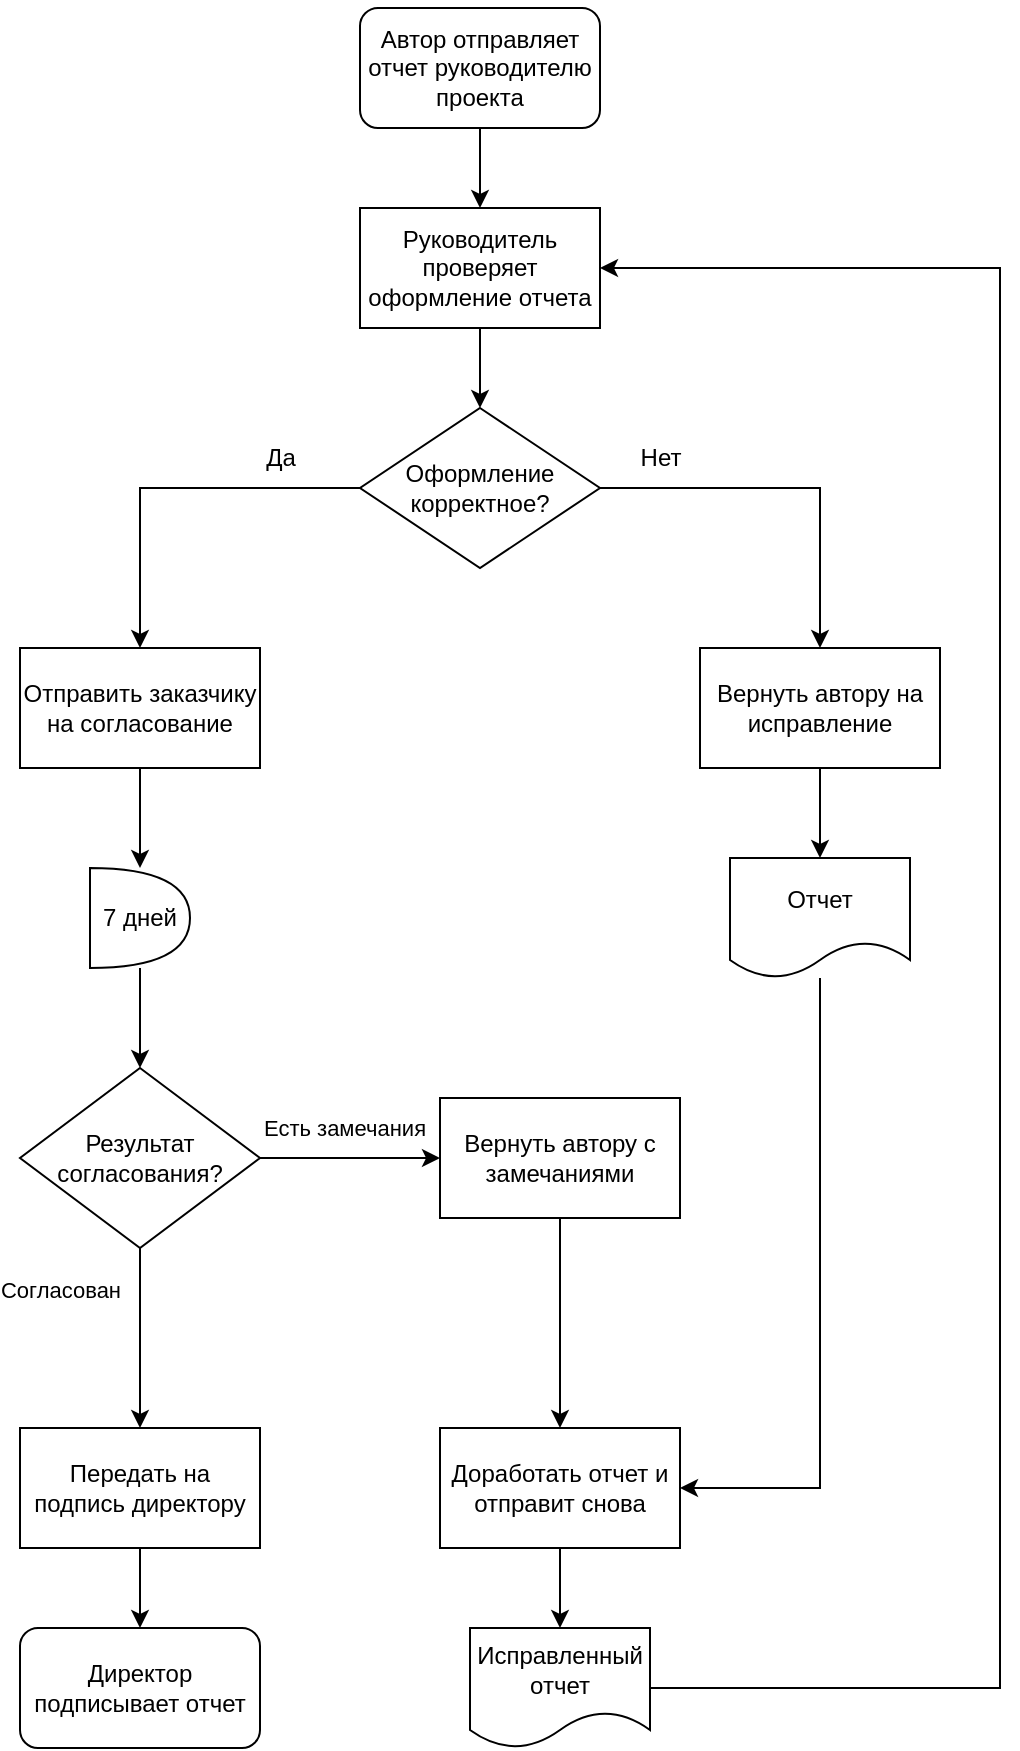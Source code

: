 <mxfile version="24.7.17">
  <diagram name="Page-1" id="kgu_dXJTSG6YDv4GpAK2">
    <mxGraphModel dx="2469" dy="1206" grid="1" gridSize="10" guides="1" tooltips="1" connect="1" arrows="1" fold="1" page="1" pageScale="1" pageWidth="850" pageHeight="1100" math="0" shadow="0">
      <root>
        <mxCell id="0" />
        <mxCell id="1" parent="0" />
        <mxCell id="o0erdrnoa5mFoMJrhzgR-3" value="" style="edgeStyle=orthogonalEdgeStyle;rounded=0;orthogonalLoop=1;jettySize=auto;html=1;" edge="1" parent="1" source="o0erdrnoa5mFoMJrhzgR-1" target="o0erdrnoa5mFoMJrhzgR-2">
          <mxGeometry relative="1" as="geometry" />
        </mxCell>
        <mxCell id="o0erdrnoa5mFoMJrhzgR-1" value="&lt;p data-pm-slice=&quot;1 1 [&amp;quot;ordered_list&amp;quot;,{&amp;quot;spread&amp;quot;:true,&amp;quot;startingNumber&amp;quot;:1,&amp;quot;start&amp;quot;:2382,&amp;quot;end&amp;quot;:3478},&amp;quot;regular_list_item&amp;quot;,{&amp;quot;start&amp;quot;:2382,&amp;quot;end&amp;quot;:2453},&amp;quot;list&amp;quot;,{&amp;quot;spread&amp;quot;:false,&amp;quot;start&amp;quot;:2399,&amp;quot;end&amp;quot;:2453},&amp;quot;regular_list_item&amp;quot;,{&amp;quot;start&amp;quot;:2399,&amp;quot;end&amp;quot;:2453}]&quot;&gt;Автор отправляет отчет руководителю проекта&lt;/p&gt;" style="rounded=1;whiteSpace=wrap;html=1;" vertex="1" parent="1">
          <mxGeometry x="360" y="40" width="120" height="60" as="geometry" />
        </mxCell>
        <mxCell id="o0erdrnoa5mFoMJrhzgR-5" value="" style="edgeStyle=orthogonalEdgeStyle;rounded=0;orthogonalLoop=1;jettySize=auto;html=1;" edge="1" parent="1" source="o0erdrnoa5mFoMJrhzgR-2" target="o0erdrnoa5mFoMJrhzgR-4">
          <mxGeometry relative="1" as="geometry" />
        </mxCell>
        <mxCell id="o0erdrnoa5mFoMJrhzgR-2" value="&lt;p data-pm-slice=&quot;1 1 [&amp;quot;ordered_list&amp;quot;,{&amp;quot;spread&amp;quot;:true,&amp;quot;startingNumber&amp;quot;:1,&amp;quot;start&amp;quot;:2382,&amp;quot;end&amp;quot;:3478},&amp;quot;regular_list_item&amp;quot;,{&amp;quot;start&amp;quot;:2455,&amp;quot;end&amp;quot;:2716},&amp;quot;list&amp;quot;,{&amp;quot;spread&amp;quot;:false,&amp;quot;start&amp;quot;:2485,&amp;quot;end&amp;quot;:2716},&amp;quot;regular_list_item&amp;quot;,{&amp;quot;start&amp;quot;:2485,&amp;quot;end&amp;quot;:2545}]&quot;&gt;Руководитель проверяет оформление отчета&lt;/p&gt;" style="rounded=0;whiteSpace=wrap;html=1;" vertex="1" parent="1">
          <mxGeometry x="360" y="140" width="120" height="60" as="geometry" />
        </mxCell>
        <mxCell id="o0erdrnoa5mFoMJrhzgR-7" style="edgeStyle=orthogonalEdgeStyle;rounded=0;orthogonalLoop=1;jettySize=auto;html=1;entryX=0.5;entryY=0;entryDx=0;entryDy=0;" edge="1" parent="1" source="o0erdrnoa5mFoMJrhzgR-4" target="o0erdrnoa5mFoMJrhzgR-6">
          <mxGeometry relative="1" as="geometry" />
        </mxCell>
        <mxCell id="o0erdrnoa5mFoMJrhzgR-10" value="" style="edgeStyle=orthogonalEdgeStyle;rounded=0;orthogonalLoop=1;jettySize=auto;html=1;" edge="1" parent="1" source="o0erdrnoa5mFoMJrhzgR-4" target="o0erdrnoa5mFoMJrhzgR-9">
          <mxGeometry relative="1" as="geometry" />
        </mxCell>
        <mxCell id="o0erdrnoa5mFoMJrhzgR-4" value="&lt;p data-pm-slice=&quot;1 1 [&amp;quot;ordered_list&amp;quot;,{&amp;quot;spread&amp;quot;:true,&amp;quot;startingNumber&amp;quot;:1,&amp;quot;start&amp;quot;:2382,&amp;quot;end&amp;quot;:3478},&amp;quot;regular_list_item&amp;quot;,{&amp;quot;start&amp;quot;:2455,&amp;quot;end&amp;quot;:2716},&amp;quot;list&amp;quot;,{&amp;quot;spread&amp;quot;:false,&amp;quot;start&amp;quot;:2485,&amp;quot;end&amp;quot;:2716},&amp;quot;regular_list_item&amp;quot;,{&amp;quot;start&amp;quot;:2549,&amp;quot;end&amp;quot;:2716}]&quot;&gt;Оформление корректное?&lt;/p&gt;" style="rhombus;whiteSpace=wrap;html=1;" vertex="1" parent="1">
          <mxGeometry x="360" y="240" width="120" height="80" as="geometry" />
        </mxCell>
        <mxCell id="o0erdrnoa5mFoMJrhzgR-13" value="" style="edgeStyle=orthogonalEdgeStyle;rounded=0;orthogonalLoop=1;jettySize=auto;html=1;" edge="1" parent="1" source="o0erdrnoa5mFoMJrhzgR-6" target="o0erdrnoa5mFoMJrhzgR-12">
          <mxGeometry relative="1" as="geometry" />
        </mxCell>
        <mxCell id="o0erdrnoa5mFoMJrhzgR-6" value="Отправить заказчику на согласование" style="rounded=0;whiteSpace=wrap;html=1;" vertex="1" parent="1">
          <mxGeometry x="190" y="360" width="120" height="60" as="geometry" />
        </mxCell>
        <mxCell id="o0erdrnoa5mFoMJrhzgR-8" value="Да" style="text;html=1;align=center;verticalAlign=middle;resizable=0;points=[];autosize=1;strokeColor=none;fillColor=none;" vertex="1" parent="1">
          <mxGeometry x="300" y="250" width="40" height="30" as="geometry" />
        </mxCell>
        <mxCell id="o0erdrnoa5mFoMJrhzgR-25" value="" style="edgeStyle=orthogonalEdgeStyle;rounded=0;orthogonalLoop=1;jettySize=auto;html=1;" edge="1" parent="1" source="o0erdrnoa5mFoMJrhzgR-9" target="o0erdrnoa5mFoMJrhzgR-24">
          <mxGeometry relative="1" as="geometry" />
        </mxCell>
        <mxCell id="o0erdrnoa5mFoMJrhzgR-9" value="Вернуть автору на исправление" style="whiteSpace=wrap;html=1;" vertex="1" parent="1">
          <mxGeometry x="530" y="360" width="120" height="60" as="geometry" />
        </mxCell>
        <mxCell id="o0erdrnoa5mFoMJrhzgR-11" value="Нет" style="text;html=1;align=center;verticalAlign=middle;resizable=0;points=[];autosize=1;strokeColor=none;fillColor=none;" vertex="1" parent="1">
          <mxGeometry x="490" y="250" width="40" height="30" as="geometry" />
        </mxCell>
        <mxCell id="o0erdrnoa5mFoMJrhzgR-15" value="" style="edgeStyle=orthogonalEdgeStyle;rounded=0;orthogonalLoop=1;jettySize=auto;html=1;" edge="1" parent="1" source="o0erdrnoa5mFoMJrhzgR-12" target="o0erdrnoa5mFoMJrhzgR-14">
          <mxGeometry relative="1" as="geometry" />
        </mxCell>
        <mxCell id="o0erdrnoa5mFoMJrhzgR-12" value="7 дней" style="shape=or;whiteSpace=wrap;html=1;" vertex="1" parent="1">
          <mxGeometry x="225" y="470" width="50" height="50" as="geometry" />
        </mxCell>
        <mxCell id="o0erdrnoa5mFoMJrhzgR-17" value="" style="edgeStyle=orthogonalEdgeStyle;rounded=0;orthogonalLoop=1;jettySize=auto;html=1;" edge="1" parent="1" source="o0erdrnoa5mFoMJrhzgR-14" target="o0erdrnoa5mFoMJrhzgR-16">
          <mxGeometry relative="1" as="geometry" />
        </mxCell>
        <mxCell id="o0erdrnoa5mFoMJrhzgR-18" value="Есть замечания" style="edgeLabel;html=1;align=center;verticalAlign=middle;resizable=0;points=[];" vertex="1" connectable="0" parent="o0erdrnoa5mFoMJrhzgR-17">
          <mxGeometry x="-0.138" y="3" relative="1" as="geometry">
            <mxPoint x="3" y="-12" as="offset" />
          </mxGeometry>
        </mxCell>
        <mxCell id="o0erdrnoa5mFoMJrhzgR-20" value="" style="edgeStyle=orthogonalEdgeStyle;rounded=0;orthogonalLoop=1;jettySize=auto;html=1;" edge="1" parent="1" source="o0erdrnoa5mFoMJrhzgR-14" target="o0erdrnoa5mFoMJrhzgR-19">
          <mxGeometry relative="1" as="geometry" />
        </mxCell>
        <mxCell id="o0erdrnoa5mFoMJrhzgR-21" value="Согласован" style="edgeLabel;html=1;align=center;verticalAlign=middle;resizable=0;points=[];" vertex="1" connectable="0" parent="o0erdrnoa5mFoMJrhzgR-20">
          <mxGeometry x="-0.393" y="1" relative="1" as="geometry">
            <mxPoint x="-41" y="-7" as="offset" />
          </mxGeometry>
        </mxCell>
        <mxCell id="o0erdrnoa5mFoMJrhzgR-14" value="Результат согласования?" style="rhombus;whiteSpace=wrap;html=1;" vertex="1" parent="1">
          <mxGeometry x="190" y="570" width="120" height="90" as="geometry" />
        </mxCell>
        <mxCell id="o0erdrnoa5mFoMJrhzgR-27" value="" style="edgeStyle=orthogonalEdgeStyle;rounded=0;orthogonalLoop=1;jettySize=auto;html=1;" edge="1" parent="1" source="o0erdrnoa5mFoMJrhzgR-16" target="o0erdrnoa5mFoMJrhzgR-26">
          <mxGeometry relative="1" as="geometry" />
        </mxCell>
        <mxCell id="o0erdrnoa5mFoMJrhzgR-16" value="Вернуть автору с замечаниями" style="whiteSpace=wrap;html=1;" vertex="1" parent="1">
          <mxGeometry x="400" y="585" width="120" height="60" as="geometry" />
        </mxCell>
        <mxCell id="o0erdrnoa5mFoMJrhzgR-23" value="" style="edgeStyle=orthogonalEdgeStyle;rounded=0;orthogonalLoop=1;jettySize=auto;html=1;" edge="1" parent="1" source="o0erdrnoa5mFoMJrhzgR-19" target="o0erdrnoa5mFoMJrhzgR-22">
          <mxGeometry relative="1" as="geometry" />
        </mxCell>
        <mxCell id="o0erdrnoa5mFoMJrhzgR-19" value="Передать на подпись директору" style="whiteSpace=wrap;html=1;" vertex="1" parent="1">
          <mxGeometry x="190" y="750" width="120" height="60" as="geometry" />
        </mxCell>
        <mxCell id="o0erdrnoa5mFoMJrhzgR-22" value="Директор подписывает отчет" style="rounded=1;whiteSpace=wrap;html=1;" vertex="1" parent="1">
          <mxGeometry x="190" y="850" width="120" height="60" as="geometry" />
        </mxCell>
        <mxCell id="o0erdrnoa5mFoMJrhzgR-28" style="edgeStyle=orthogonalEdgeStyle;rounded=0;orthogonalLoop=1;jettySize=auto;html=1;entryX=1;entryY=0.5;entryDx=0;entryDy=0;" edge="1" parent="1" source="o0erdrnoa5mFoMJrhzgR-24" target="o0erdrnoa5mFoMJrhzgR-26">
          <mxGeometry relative="1" as="geometry">
            <Array as="points">
              <mxPoint x="590" y="780" />
            </Array>
          </mxGeometry>
        </mxCell>
        <mxCell id="o0erdrnoa5mFoMJrhzgR-24" value="Отчет" style="shape=document;whiteSpace=wrap;html=1;boundedLbl=1;" vertex="1" parent="1">
          <mxGeometry x="545" y="465" width="90" height="60" as="geometry" />
        </mxCell>
        <mxCell id="o0erdrnoa5mFoMJrhzgR-30" value="" style="edgeStyle=orthogonalEdgeStyle;rounded=0;orthogonalLoop=1;jettySize=auto;html=1;" edge="1" parent="1" source="o0erdrnoa5mFoMJrhzgR-26" target="o0erdrnoa5mFoMJrhzgR-29">
          <mxGeometry relative="1" as="geometry" />
        </mxCell>
        <mxCell id="o0erdrnoa5mFoMJrhzgR-26" value="Доработать отчет и отправит снова" style="whiteSpace=wrap;html=1;" vertex="1" parent="1">
          <mxGeometry x="400" y="750" width="120" height="60" as="geometry" />
        </mxCell>
        <mxCell id="o0erdrnoa5mFoMJrhzgR-31" style="edgeStyle=orthogonalEdgeStyle;rounded=0;orthogonalLoop=1;jettySize=auto;html=1;entryX=1;entryY=0.5;entryDx=0;entryDy=0;" edge="1" parent="1" source="o0erdrnoa5mFoMJrhzgR-29" target="o0erdrnoa5mFoMJrhzgR-2">
          <mxGeometry relative="1" as="geometry">
            <Array as="points">
              <mxPoint x="680" y="880" />
              <mxPoint x="680" y="170" />
            </Array>
          </mxGeometry>
        </mxCell>
        <mxCell id="o0erdrnoa5mFoMJrhzgR-29" value="Исправленный отчет" style="shape=document;whiteSpace=wrap;html=1;boundedLbl=1;" vertex="1" parent="1">
          <mxGeometry x="415" y="850" width="90" height="60" as="geometry" />
        </mxCell>
      </root>
    </mxGraphModel>
  </diagram>
</mxfile>
